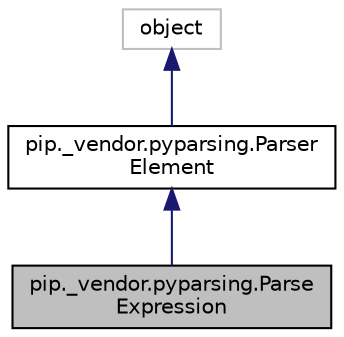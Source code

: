 digraph "pip._vendor.pyparsing.ParseExpression"
{
  edge [fontname="Helvetica",fontsize="10",labelfontname="Helvetica",labelfontsize="10"];
  node [fontname="Helvetica",fontsize="10",shape=record];
  Node7 [label="pip._vendor.pyparsing.Parse\lExpression",height=0.2,width=0.4,color="black", fillcolor="grey75", style="filled", fontcolor="black"];
  Node8 -> Node7 [dir="back",color="midnightblue",fontsize="10",style="solid",fontname="Helvetica"];
  Node8 [label="pip._vendor.pyparsing.Parser\lElement",height=0.2,width=0.4,color="black", fillcolor="white", style="filled",URL="$classpip_1_1__vendor_1_1pyparsing_1_1_parser_element.html"];
  Node9 -> Node8 [dir="back",color="midnightblue",fontsize="10",style="solid",fontname="Helvetica"];
  Node9 [label="object",height=0.2,width=0.4,color="grey75", fillcolor="white", style="filled"];
}
